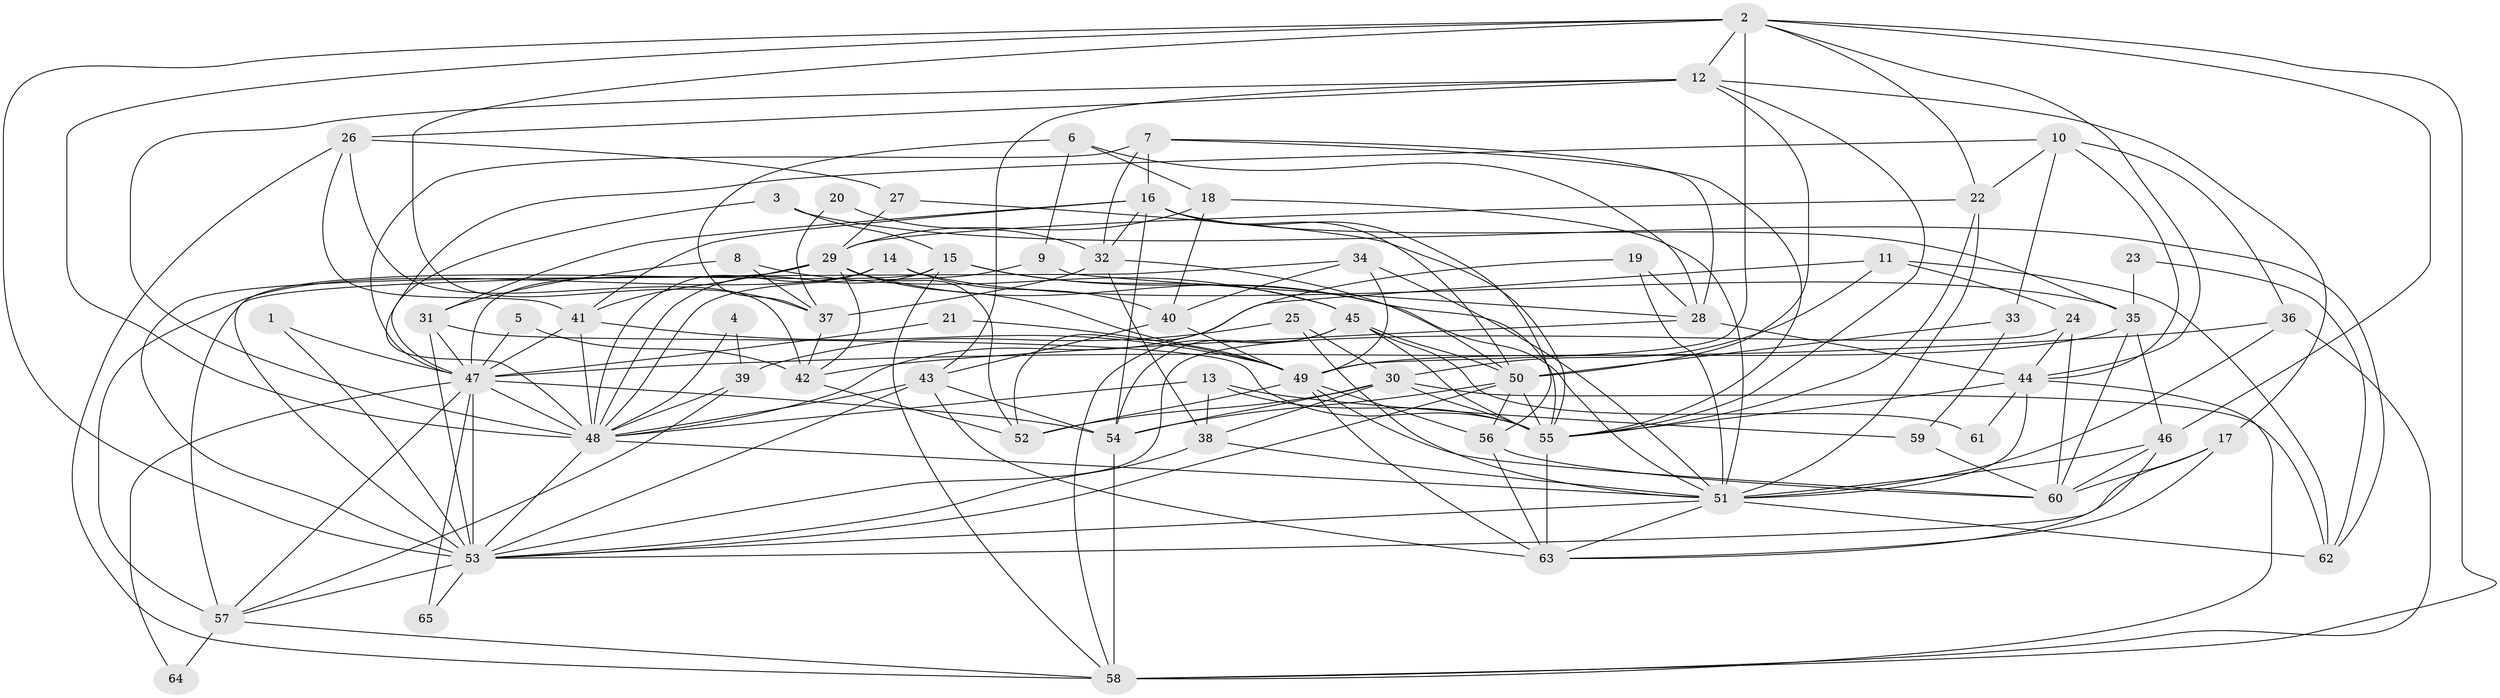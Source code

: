 // original degree distribution, {4: 0.26356589147286824, 3: 0.24031007751937986, 6: 0.09302325581395349, 5: 0.18604651162790697, 9: 0.007751937984496124, 2: 0.16279069767441862, 7: 0.031007751937984496, 8: 0.015503875968992248}
// Generated by graph-tools (version 1.1) at 2025/26/03/09/25 03:26:14]
// undirected, 65 vertices, 184 edges
graph export_dot {
graph [start="1"]
  node [color=gray90,style=filled];
  1;
  2;
  3;
  4;
  5;
  6;
  7;
  8;
  9;
  10;
  11;
  12;
  13;
  14;
  15;
  16;
  17;
  18;
  19;
  20;
  21;
  22;
  23;
  24;
  25;
  26;
  27;
  28;
  29;
  30;
  31;
  32;
  33;
  34;
  35;
  36;
  37;
  38;
  39;
  40;
  41;
  42;
  43;
  44;
  45;
  46;
  47;
  48;
  49;
  50;
  51;
  52;
  53;
  54;
  55;
  56;
  57;
  58;
  59;
  60;
  61;
  62;
  63;
  64;
  65;
  1 -- 47 [weight=1.0];
  1 -- 53 [weight=1.0];
  2 -- 12 [weight=1.0];
  2 -- 22 [weight=1.0];
  2 -- 37 [weight=1.0];
  2 -- 44 [weight=1.0];
  2 -- 46 [weight=1.0];
  2 -- 48 [weight=1.0];
  2 -- 49 [weight=1.0];
  2 -- 53 [weight=1.0];
  2 -- 58 [weight=1.0];
  3 -- 15 [weight=1.0];
  3 -- 47 [weight=1.0];
  3 -- 62 [weight=1.0];
  4 -- 39 [weight=1.0];
  4 -- 48 [weight=1.0];
  5 -- 42 [weight=1.0];
  5 -- 47 [weight=1.0];
  6 -- 9 [weight=1.0];
  6 -- 18 [weight=1.0];
  6 -- 28 [weight=1.0];
  6 -- 37 [weight=1.0];
  7 -- 16 [weight=1.0];
  7 -- 28 [weight=1.0];
  7 -- 32 [weight=1.0];
  7 -- 47 [weight=1.0];
  7 -- 55 [weight=1.0];
  8 -- 31 [weight=1.0];
  8 -- 37 [weight=1.0];
  8 -- 45 [weight=1.0];
  9 -- 28 [weight=1.0];
  9 -- 48 [weight=1.0];
  10 -- 22 [weight=1.0];
  10 -- 33 [weight=1.0];
  10 -- 36 [weight=1.0];
  10 -- 44 [weight=1.0];
  10 -- 48 [weight=1.0];
  11 -- 24 [weight=1.0];
  11 -- 30 [weight=1.0];
  11 -- 48 [weight=1.0];
  11 -- 62 [weight=1.0];
  12 -- 17 [weight=1.0];
  12 -- 26 [weight=1.0];
  12 -- 43 [weight=1.0];
  12 -- 48 [weight=1.0];
  12 -- 50 [weight=1.0];
  12 -- 55 [weight=1.0];
  13 -- 38 [weight=1.0];
  13 -- 48 [weight=1.0];
  13 -- 55 [weight=1.0];
  13 -- 59 [weight=1.0];
  14 -- 35 [weight=1.0];
  14 -- 40 [weight=1.0];
  14 -- 48 [weight=1.0];
  14 -- 57 [weight=1.0];
  15 -- 45 [weight=1.0];
  15 -- 48 [weight=1.0];
  15 -- 53 [weight=1.0];
  15 -- 55 [weight=1.0];
  15 -- 58 [weight=1.0];
  16 -- 31 [weight=1.0];
  16 -- 32 [weight=1.0];
  16 -- 35 [weight=1.0];
  16 -- 41 [weight=1.0];
  16 -- 50 [weight=1.0];
  16 -- 54 [weight=1.0];
  16 -- 56 [weight=1.0];
  17 -- 53 [weight=1.0];
  17 -- 60 [weight=1.0];
  17 -- 63 [weight=1.0];
  18 -- 29 [weight=1.0];
  18 -- 40 [weight=1.0];
  18 -- 51 [weight=2.0];
  19 -- 28 [weight=1.0];
  19 -- 51 [weight=1.0];
  19 -- 52 [weight=1.0];
  20 -- 32 [weight=1.0];
  20 -- 37 [weight=1.0];
  21 -- 47 [weight=1.0];
  21 -- 49 [weight=1.0];
  22 -- 29 [weight=1.0];
  22 -- 51 [weight=1.0];
  22 -- 55 [weight=1.0];
  23 -- 35 [weight=1.0];
  23 -- 62 [weight=1.0];
  24 -- 44 [weight=1.0];
  24 -- 53 [weight=1.0];
  24 -- 60 [weight=1.0];
  25 -- 30 [weight=1.0];
  25 -- 39 [weight=1.0];
  25 -- 51 [weight=1.0];
  26 -- 27 [weight=1.0];
  26 -- 41 [weight=1.0];
  26 -- 42 [weight=1.0];
  26 -- 58 [weight=1.0];
  27 -- 29 [weight=1.0];
  27 -- 55 [weight=1.0];
  28 -- 42 [weight=1.0];
  28 -- 44 [weight=1.0];
  29 -- 41 [weight=1.0];
  29 -- 42 [weight=1.0];
  29 -- 47 [weight=2.0];
  29 -- 49 [weight=1.0];
  29 -- 51 [weight=1.0];
  29 -- 52 [weight=1.0];
  29 -- 53 [weight=1.0];
  30 -- 38 [weight=1.0];
  30 -- 52 [weight=2.0];
  30 -- 54 [weight=1.0];
  30 -- 55 [weight=1.0];
  30 -- 62 [weight=2.0];
  31 -- 47 [weight=1.0];
  31 -- 53 [weight=1.0];
  31 -- 55 [weight=1.0];
  32 -- 37 [weight=1.0];
  32 -- 38 [weight=1.0];
  32 -- 50 [weight=1.0];
  33 -- 50 [weight=1.0];
  33 -- 59 [weight=2.0];
  34 -- 40 [weight=1.0];
  34 -- 49 [weight=1.0];
  34 -- 51 [weight=1.0];
  34 -- 57 [weight=1.0];
  35 -- 46 [weight=1.0];
  35 -- 49 [weight=1.0];
  35 -- 60 [weight=1.0];
  36 -- 47 [weight=1.0];
  36 -- 51 [weight=1.0];
  36 -- 58 [weight=1.0];
  37 -- 42 [weight=1.0];
  38 -- 51 [weight=1.0];
  38 -- 53 [weight=1.0];
  39 -- 48 [weight=1.0];
  39 -- 57 [weight=1.0];
  40 -- 43 [weight=1.0];
  40 -- 49 [weight=1.0];
  41 -- 47 [weight=1.0];
  41 -- 48 [weight=1.0];
  41 -- 49 [weight=1.0];
  42 -- 52 [weight=1.0];
  43 -- 48 [weight=1.0];
  43 -- 53 [weight=1.0];
  43 -- 54 [weight=1.0];
  43 -- 63 [weight=1.0];
  44 -- 51 [weight=1.0];
  44 -- 55 [weight=1.0];
  44 -- 58 [weight=1.0];
  44 -- 61 [weight=1.0];
  45 -- 50 [weight=1.0];
  45 -- 54 [weight=1.0];
  45 -- 55 [weight=2.0];
  45 -- 58 [weight=1.0];
  45 -- 61 [weight=1.0];
  46 -- 51 [weight=1.0];
  46 -- 60 [weight=1.0];
  46 -- 63 [weight=1.0];
  47 -- 48 [weight=1.0];
  47 -- 53 [weight=1.0];
  47 -- 54 [weight=1.0];
  47 -- 57 [weight=1.0];
  47 -- 64 [weight=1.0];
  47 -- 65 [weight=1.0];
  48 -- 51 [weight=1.0];
  48 -- 53 [weight=1.0];
  49 -- 52 [weight=1.0];
  49 -- 56 [weight=1.0];
  49 -- 60 [weight=1.0];
  49 -- 63 [weight=1.0];
  50 -- 53 [weight=1.0];
  50 -- 54 [weight=1.0];
  50 -- 55 [weight=1.0];
  50 -- 56 [weight=1.0];
  51 -- 53 [weight=1.0];
  51 -- 62 [weight=1.0];
  51 -- 63 [weight=1.0];
  53 -- 57 [weight=1.0];
  53 -- 65 [weight=1.0];
  54 -- 58 [weight=2.0];
  55 -- 63 [weight=1.0];
  56 -- 60 [weight=1.0];
  56 -- 63 [weight=1.0];
  57 -- 58 [weight=1.0];
  57 -- 64 [weight=1.0];
  59 -- 60 [weight=1.0];
}
